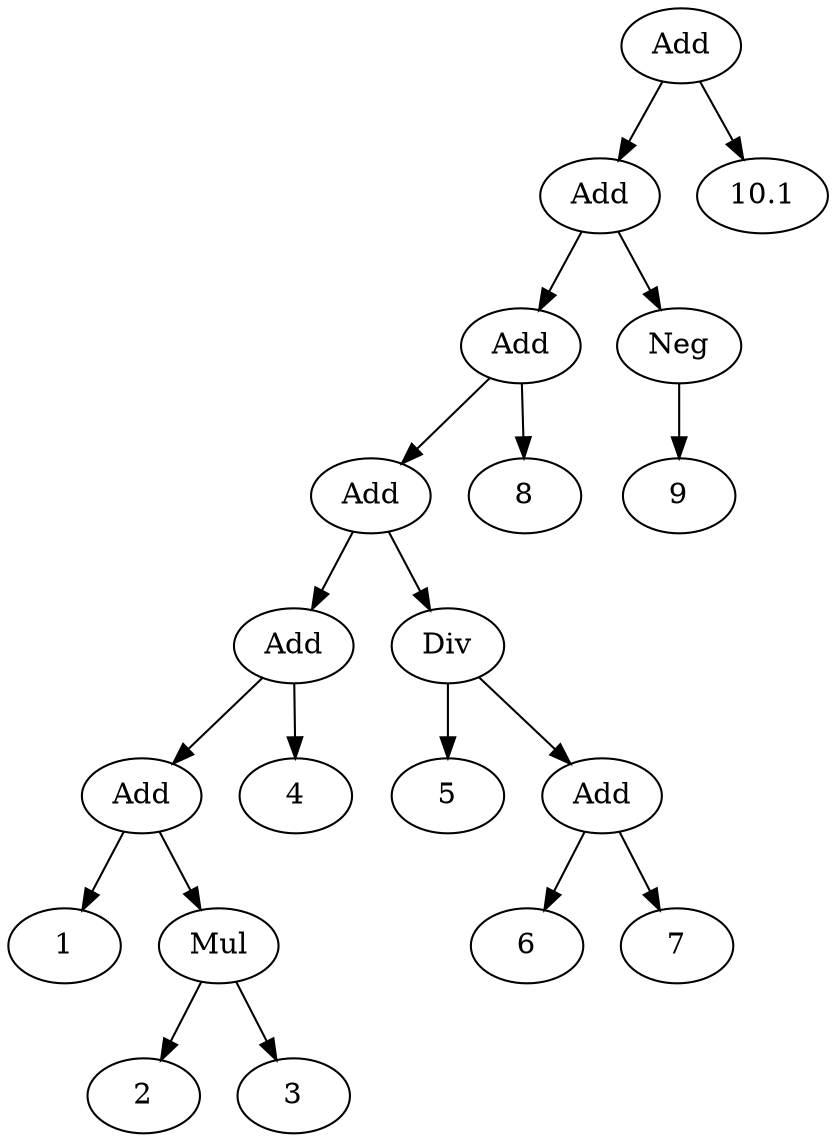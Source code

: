 digraph G {
node_0 [label="Add"];
node_1 [label="Add"];
node_2 [label="Add"];
node_3 [label="Add"];
node_4 [label="Add"];
node_5 [label="Add"];
node_6 [label="1"];
node_7 [label="Mul"];
node_8 [label="2"];
node_9 [label="3"];
node_10 [label="4"];
node_11 [label="Div"];
node_12 [label="5"];
node_13 [label="Add"];
node_14 [label="6"];
node_15 [label="7"];
node_16 [label="8"];
node_17 [label="Neg"];
node_18 [label="9"];
node_19 [label="10.1"];
node_7 -> node_8
node_7 -> node_9
node_5 -> node_6
node_5 -> node_7
node_4 -> node_5
node_4 -> node_10
node_13 -> node_14
node_13 -> node_15
node_11 -> node_12
node_11 -> node_13
node_3 -> node_4
node_3 -> node_11
node_2 -> node_3
node_2 -> node_16
node_17 -> node_18
node_1 -> node_2
node_1 -> node_17
node_0 -> node_1
node_0 -> node_19
}
